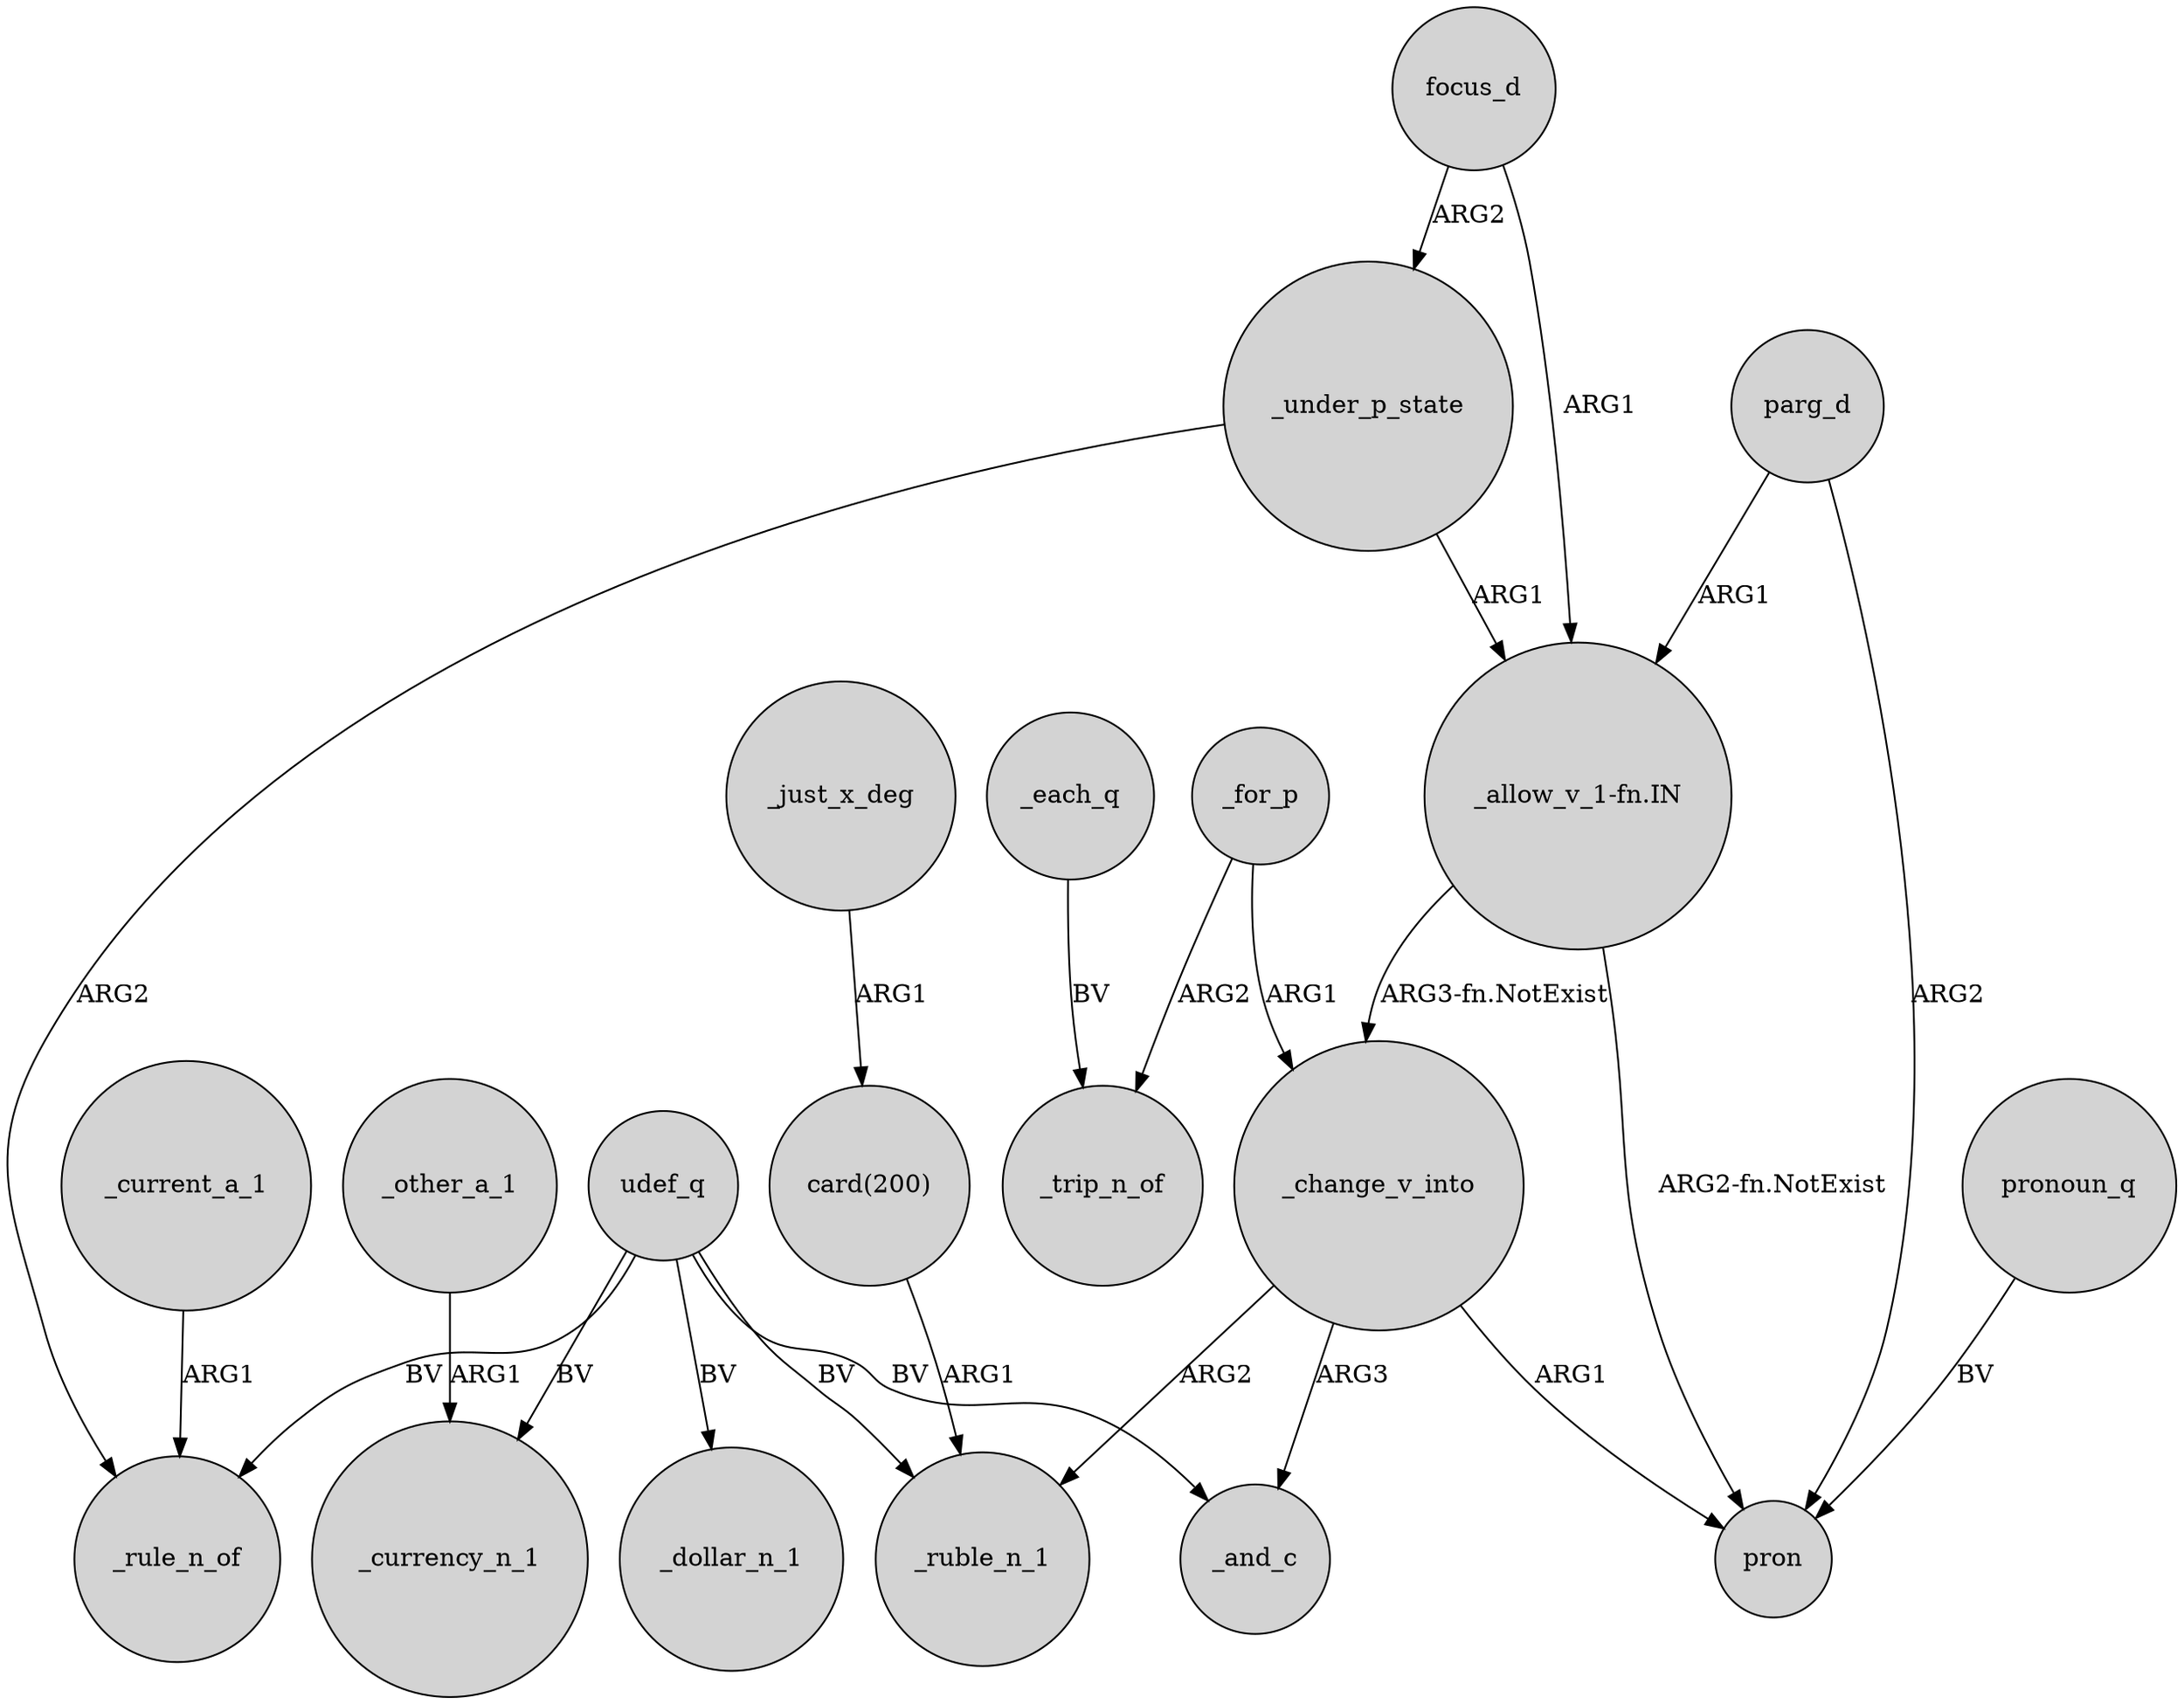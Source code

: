 digraph {
	node [shape=circle style=filled]
	udef_q -> _rule_n_of [label=BV]
	_change_v_into -> pron [label=ARG1]
	_each_q -> _trip_n_of [label=BV]
	_under_p_state -> _rule_n_of [label=ARG2]
	"card(200)" -> _ruble_n_1 [label=ARG1]
	"_allow_v_1-fn.IN" -> pron [label="ARG2-fn.NotExist"]
	_other_a_1 -> _currency_n_1 [label=ARG1]
	_for_p -> _change_v_into [label=ARG1]
	"_allow_v_1-fn.IN" -> _change_v_into [label="ARG3-fn.NotExist"]
	udef_q -> _ruble_n_1 [label=BV]
	udef_q -> _currency_n_1 [label=BV]
	parg_d -> pron [label=ARG2]
	_change_v_into -> _ruble_n_1 [label=ARG2]
	pronoun_q -> pron [label=BV]
	_under_p_state -> "_allow_v_1-fn.IN" [label=ARG1]
	_just_x_deg -> "card(200)" [label=ARG1]
	_change_v_into -> _and_c [label=ARG3]
	focus_d -> "_allow_v_1-fn.IN" [label=ARG1]
	_for_p -> _trip_n_of [label=ARG2]
	_current_a_1 -> _rule_n_of [label=ARG1]
	udef_q -> _and_c [label=BV]
	parg_d -> "_allow_v_1-fn.IN" [label=ARG1]
	focus_d -> _under_p_state [label=ARG2]
	udef_q -> _dollar_n_1 [label=BV]
}
